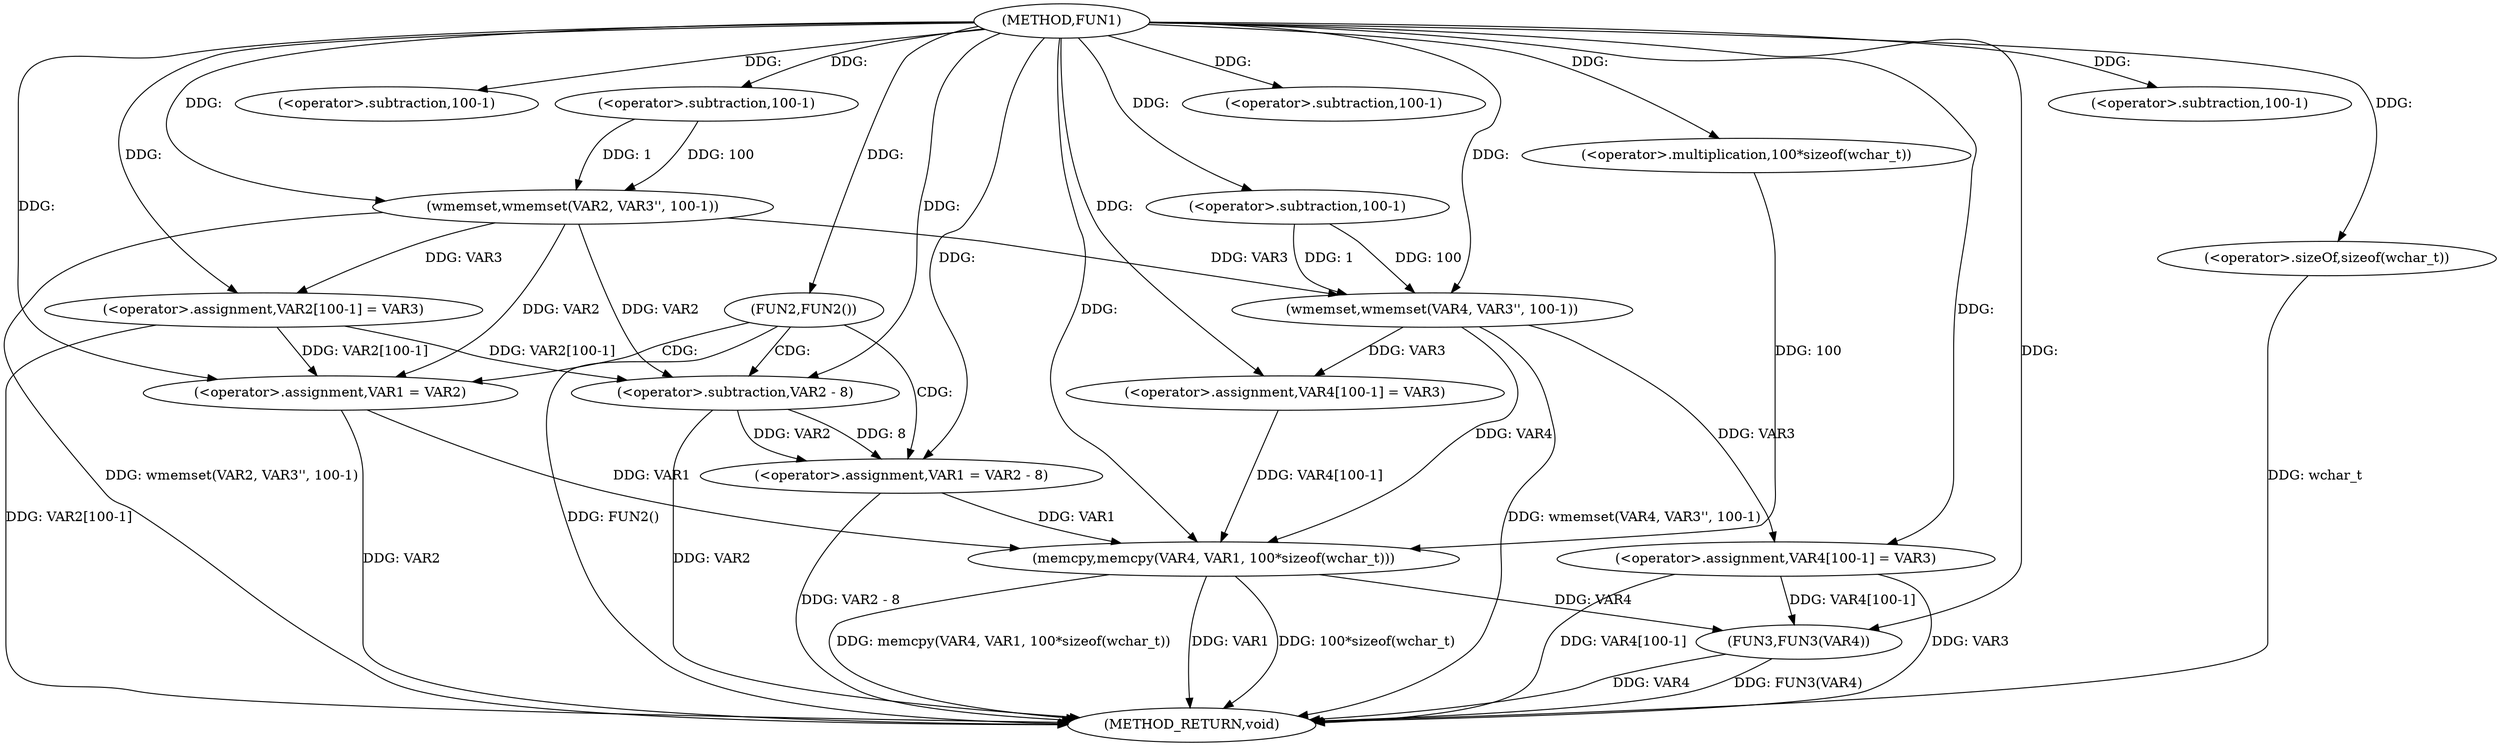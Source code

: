 digraph FUN1 {  
"1000100" [label = "(METHOD,FUN1)" ]
"1000161" [label = "(METHOD_RETURN,void)" ]
"1000104" [label = "(wmemset,wmemset(VAR2, VAR3'', 100-1))" ]
"1000107" [label = "(<operator>.subtraction,100-1)" ]
"1000110" [label = "(<operator>.assignment,VAR2[100-1] = VAR3)" ]
"1000113" [label = "(<operator>.subtraction,100-1)" ]
"1000118" [label = "(FUN2,FUN2())" ]
"1000120" [label = "(<operator>.assignment,VAR1 = VAR2 - 8)" ]
"1000122" [label = "(<operator>.subtraction,VAR2 - 8)" ]
"1000127" [label = "(<operator>.assignment,VAR1 = VAR2)" ]
"1000132" [label = "(wmemset,wmemset(VAR4, VAR3'', 100-1))" ]
"1000135" [label = "(<operator>.subtraction,100-1)" ]
"1000138" [label = "(<operator>.assignment,VAR4[100-1] = VAR3)" ]
"1000141" [label = "(<operator>.subtraction,100-1)" ]
"1000145" [label = "(memcpy,memcpy(VAR4, VAR1, 100*sizeof(wchar_t)))" ]
"1000148" [label = "(<operator>.multiplication,100*sizeof(wchar_t))" ]
"1000150" [label = "(<operator>.sizeOf,sizeof(wchar_t))" ]
"1000152" [label = "(<operator>.assignment,VAR4[100-1] = VAR3)" ]
"1000155" [label = "(<operator>.subtraction,100-1)" ]
"1000159" [label = "(FUN3,FUN3(VAR4))" ]
  "1000159" -> "1000161"  [ label = "DDG: FUN3(VAR4)"] 
  "1000150" -> "1000161"  [ label = "DDG: wchar_t"] 
  "1000104" -> "1000161"  [ label = "DDG: wmemset(VAR2, VAR3'', 100-1)"] 
  "1000159" -> "1000161"  [ label = "DDG: VAR4"] 
  "1000145" -> "1000161"  [ label = "DDG: 100*sizeof(wchar_t)"] 
  "1000118" -> "1000161"  [ label = "DDG: FUN2()"] 
  "1000122" -> "1000161"  [ label = "DDG: VAR2"] 
  "1000132" -> "1000161"  [ label = "DDG: wmemset(VAR4, VAR3'', 100-1)"] 
  "1000127" -> "1000161"  [ label = "DDG: VAR2"] 
  "1000152" -> "1000161"  [ label = "DDG: VAR3"] 
  "1000152" -> "1000161"  [ label = "DDG: VAR4[100-1]"] 
  "1000120" -> "1000161"  [ label = "DDG: VAR2 - 8"] 
  "1000145" -> "1000161"  [ label = "DDG: memcpy(VAR4, VAR1, 100*sizeof(wchar_t))"] 
  "1000145" -> "1000161"  [ label = "DDG: VAR1"] 
  "1000110" -> "1000161"  [ label = "DDG: VAR2[100-1]"] 
  "1000100" -> "1000104"  [ label = "DDG: "] 
  "1000107" -> "1000104"  [ label = "DDG: 100"] 
  "1000107" -> "1000104"  [ label = "DDG: 1"] 
  "1000100" -> "1000107"  [ label = "DDG: "] 
  "1000104" -> "1000110"  [ label = "DDG: VAR3"] 
  "1000100" -> "1000110"  [ label = "DDG: "] 
  "1000100" -> "1000113"  [ label = "DDG: "] 
  "1000100" -> "1000118"  [ label = "DDG: "] 
  "1000122" -> "1000120"  [ label = "DDG: VAR2"] 
  "1000122" -> "1000120"  [ label = "DDG: 8"] 
  "1000100" -> "1000120"  [ label = "DDG: "] 
  "1000104" -> "1000122"  [ label = "DDG: VAR2"] 
  "1000110" -> "1000122"  [ label = "DDG: VAR2[100-1]"] 
  "1000100" -> "1000122"  [ label = "DDG: "] 
  "1000104" -> "1000127"  [ label = "DDG: VAR2"] 
  "1000110" -> "1000127"  [ label = "DDG: VAR2[100-1]"] 
  "1000100" -> "1000127"  [ label = "DDG: "] 
  "1000100" -> "1000132"  [ label = "DDG: "] 
  "1000104" -> "1000132"  [ label = "DDG: VAR3"] 
  "1000135" -> "1000132"  [ label = "DDG: 100"] 
  "1000135" -> "1000132"  [ label = "DDG: 1"] 
  "1000100" -> "1000135"  [ label = "DDG: "] 
  "1000132" -> "1000138"  [ label = "DDG: VAR3"] 
  "1000100" -> "1000138"  [ label = "DDG: "] 
  "1000100" -> "1000141"  [ label = "DDG: "] 
  "1000138" -> "1000145"  [ label = "DDG: VAR4[100-1]"] 
  "1000132" -> "1000145"  [ label = "DDG: VAR4"] 
  "1000100" -> "1000145"  [ label = "DDG: "] 
  "1000120" -> "1000145"  [ label = "DDG: VAR1"] 
  "1000127" -> "1000145"  [ label = "DDG: VAR1"] 
  "1000148" -> "1000145"  [ label = "DDG: 100"] 
  "1000100" -> "1000148"  [ label = "DDG: "] 
  "1000100" -> "1000150"  [ label = "DDG: "] 
  "1000100" -> "1000152"  [ label = "DDG: "] 
  "1000132" -> "1000152"  [ label = "DDG: VAR3"] 
  "1000100" -> "1000155"  [ label = "DDG: "] 
  "1000152" -> "1000159"  [ label = "DDG: VAR4[100-1]"] 
  "1000145" -> "1000159"  [ label = "DDG: VAR4"] 
  "1000100" -> "1000159"  [ label = "DDG: "] 
  "1000118" -> "1000120"  [ label = "CDG: "] 
  "1000118" -> "1000127"  [ label = "CDG: "] 
  "1000118" -> "1000122"  [ label = "CDG: "] 
}
